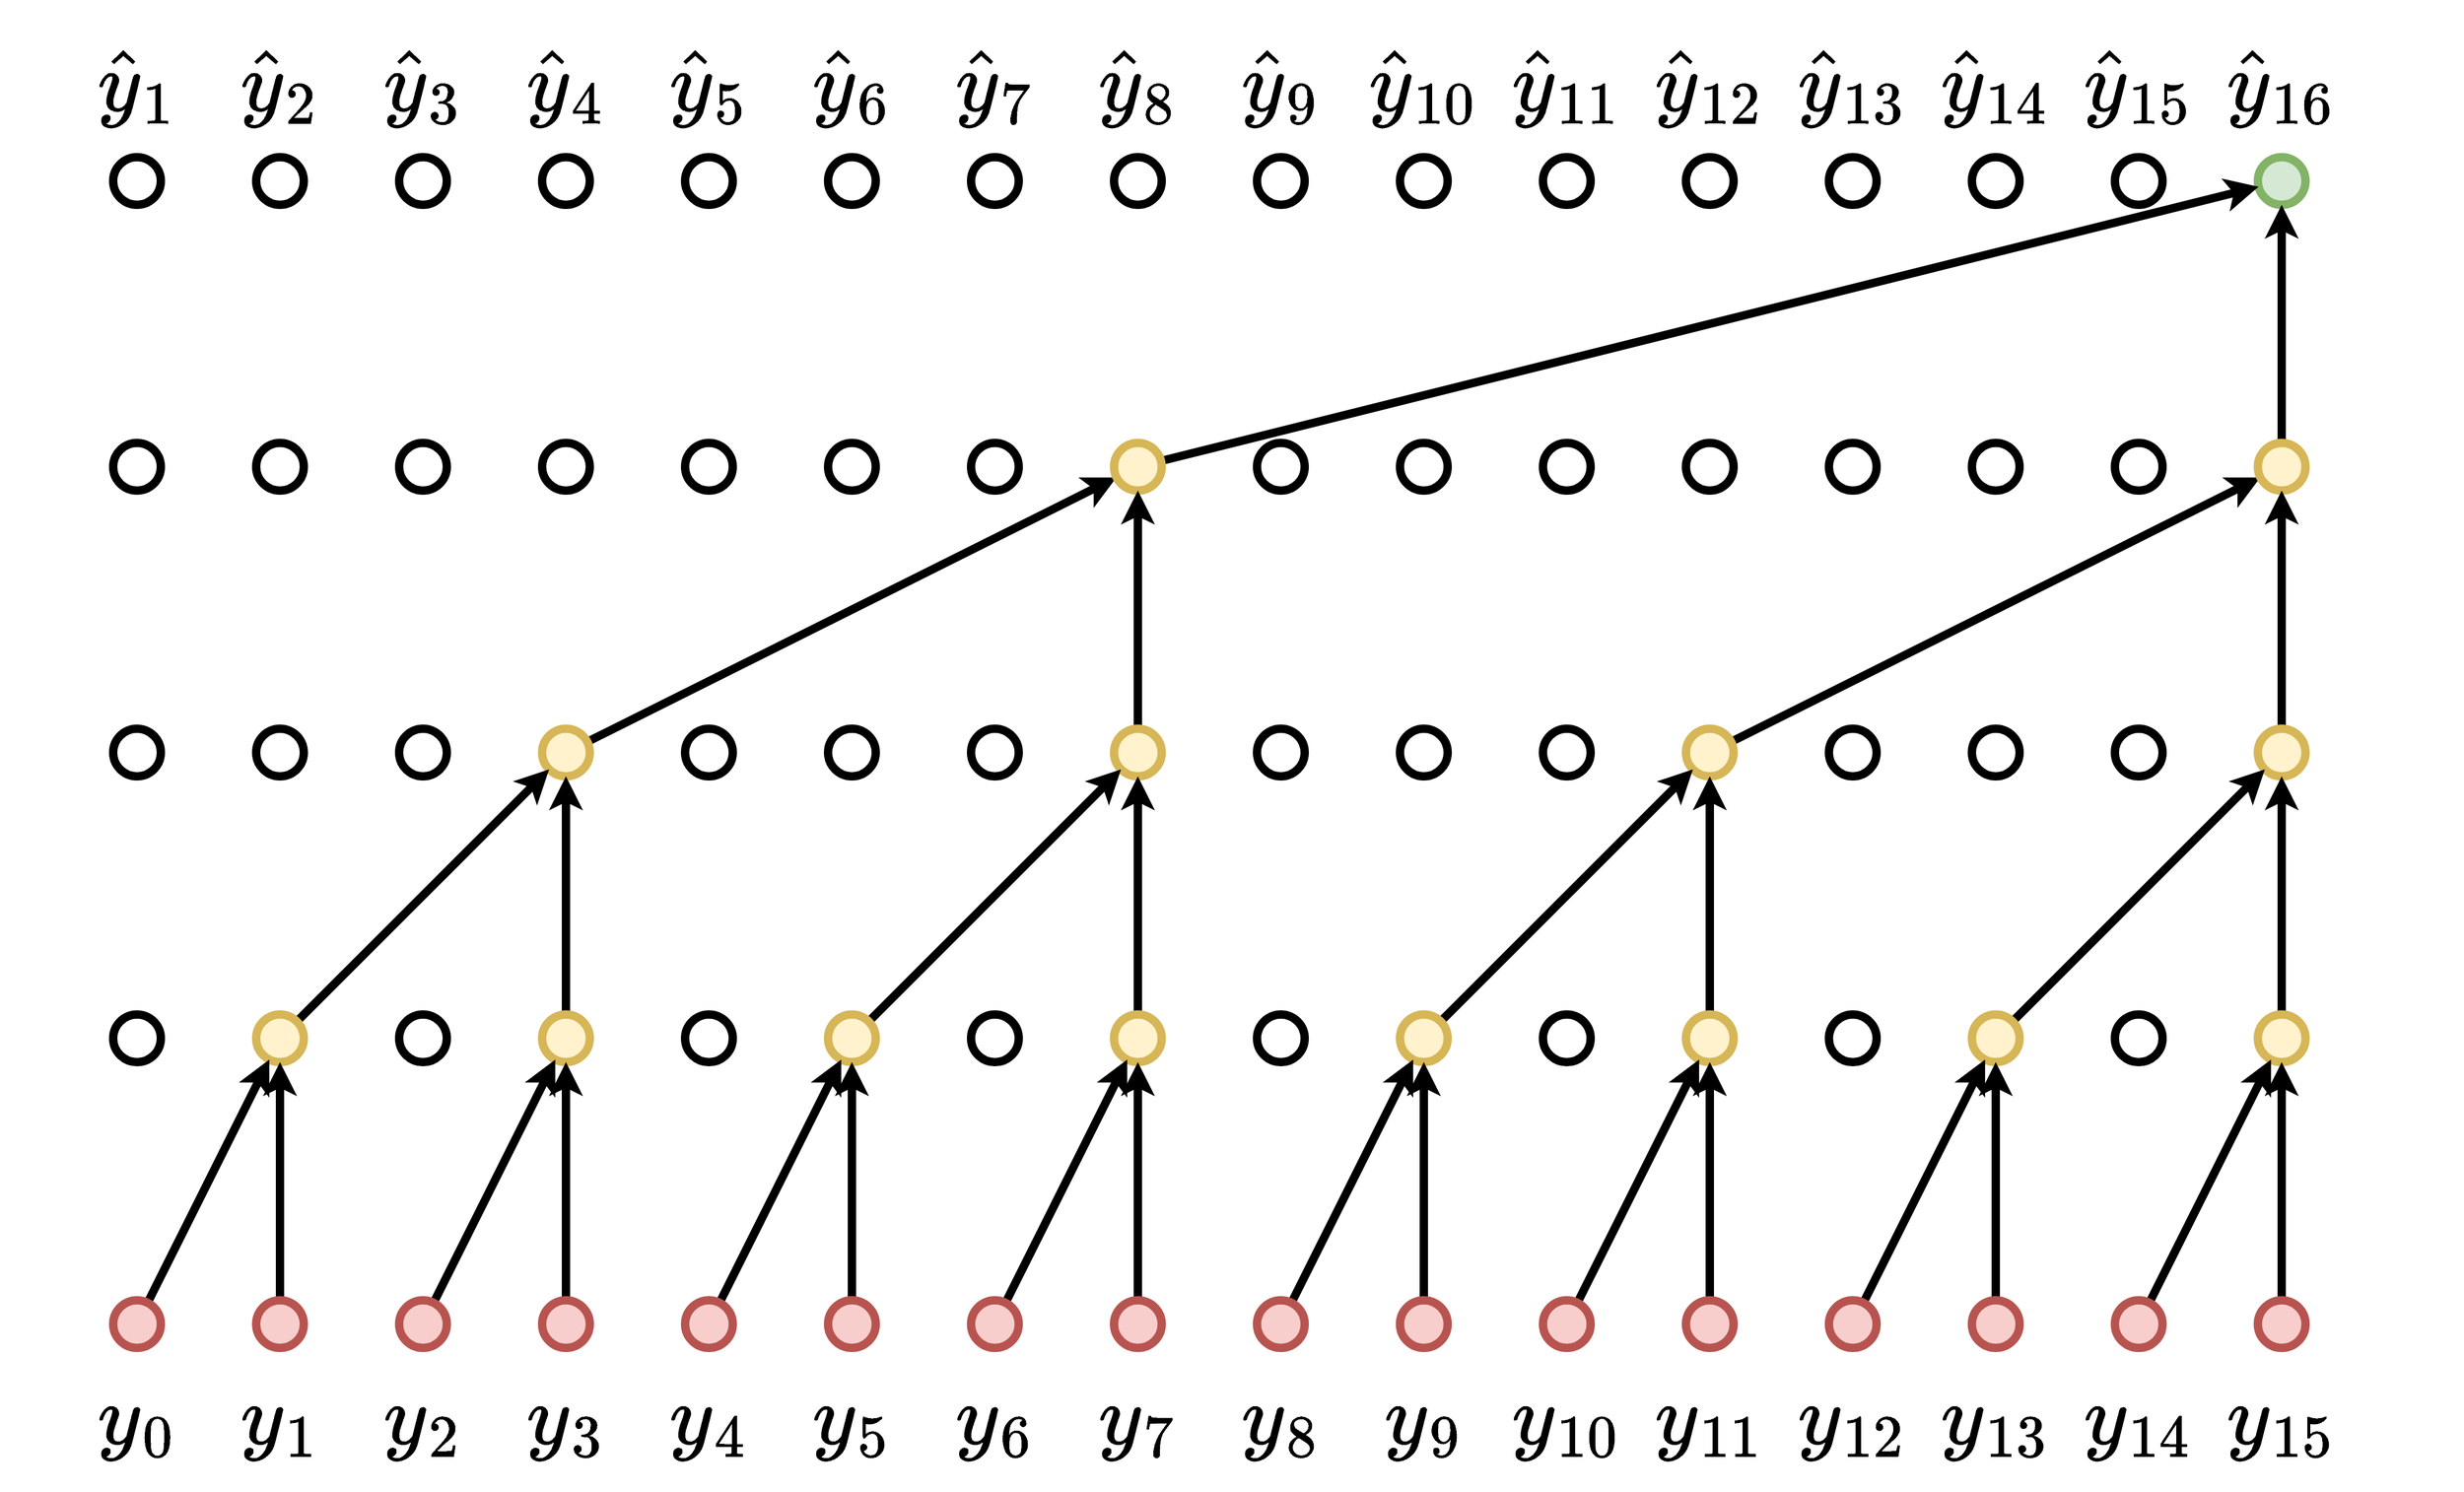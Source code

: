 <mxfile version="14.6.13" type="device"><diagram id="axbaiEURJqIMprZUAq6C" name="Page-1"><mxGraphModel dx="4320" dy="2920" grid="1" gridSize="10" guides="1" tooltips="1" connect="1" arrows="1" fold="1" page="1" pageScale="1" pageWidth="850" pageHeight="1100" math="1" shadow="0"><root><mxCell id="0"/><mxCell id="1" parent="0"/><mxCell id="NhH2FU9z3IUPht23byAM-1" value="" style="ellipse;whiteSpace=wrap;html=1;strokeWidth=7;fontSize=60;" vertex="1" parent="1"><mxGeometry x="-120" y="-280" width="40" height="40" as="geometry"/></mxCell><mxCell id="NhH2FU9z3IUPht23byAM-2" value="" style="ellipse;whiteSpace=wrap;html=1;strokeWidth=7;fontSize=60;" vertex="1" parent="1"><mxGeometry y="-280" width="40" height="40" as="geometry"/></mxCell><mxCell id="NhH2FU9z3IUPht23byAM-3" value="" style="ellipse;whiteSpace=wrap;html=1;strokeWidth=7;fontSize=60;" vertex="1" parent="1"><mxGeometry x="120" y="-280" width="40" height="40" as="geometry"/></mxCell><mxCell id="NhH2FU9z3IUPht23byAM-4" value="" style="ellipse;whiteSpace=wrap;html=1;strokeWidth=7;fontSize=60;" vertex="1" parent="1"><mxGeometry x="240" y="-280" width="40" height="40" as="geometry"/></mxCell><mxCell id="NhH2FU9z3IUPht23byAM-8" value="" style="ellipse;whiteSpace=wrap;html=1;strokeWidth=7;fontSize=60;" vertex="1" parent="1"><mxGeometry x="-120" y="-40" width="40" height="40" as="geometry"/></mxCell><mxCell id="NhH2FU9z3IUPht23byAM-9" value="" style="ellipse;whiteSpace=wrap;html=1;strokeWidth=7;fontSize=60;" vertex="1" parent="1"><mxGeometry y="-40" width="40" height="40" as="geometry"/></mxCell><mxCell id="NhH2FU9z3IUPht23byAM-10" value="" style="ellipse;whiteSpace=wrap;html=1;strokeWidth=7;fontSize=60;" vertex="1" parent="1"><mxGeometry x="120" y="-40" width="40" height="40" as="geometry"/></mxCell><mxCell id="NhH2FU9z3IUPht23byAM-11" value="" style="ellipse;whiteSpace=wrap;html=1;strokeWidth=7;fontSize=60;" vertex="1" parent="1"><mxGeometry x="240" y="-40" width="40" height="40" as="geometry"/></mxCell><mxCell id="NhH2FU9z3IUPht23byAM-15" value="" style="ellipse;whiteSpace=wrap;html=1;strokeWidth=7;fontSize=60;" vertex="1" parent="1"><mxGeometry x="-120" y="200" width="40" height="40" as="geometry"/></mxCell><mxCell id="NhH2FU9z3IUPht23byAM-16" value="" style="ellipse;whiteSpace=wrap;html=1;strokeWidth=7;fontSize=60;" vertex="1" parent="1"><mxGeometry y="200" width="40" height="40" as="geometry"/></mxCell><mxCell id="NhH2FU9z3IUPht23byAM-17" value="" style="ellipse;whiteSpace=wrap;html=1;strokeWidth=7;fontSize=60;" vertex="1" parent="1"><mxGeometry x="120" y="200" width="40" height="40" as="geometry"/></mxCell><mxCell id="NhH2FU9z3IUPht23byAM-161" style="edgeStyle=none;rounded=0;orthogonalLoop=1;jettySize=auto;html=1;strokeWidth=7;fontSize=60;" edge="1" parent="1" source="NhH2FU9z3IUPht23byAM-18" target="NhH2FU9z3IUPht23byAM-60"><mxGeometry relative="1" as="geometry"/></mxCell><mxCell id="NhH2FU9z3IUPht23byAM-18" value="" style="ellipse;whiteSpace=wrap;html=1;strokeWidth=7;fillColor=#fff2cc;strokeColor=#d6b656;fontSize=60;" vertex="1" parent="1"><mxGeometry x="240" y="200" width="40" height="40" as="geometry"/></mxCell><mxCell id="NhH2FU9z3IUPht23byAM-22" value="" style="ellipse;whiteSpace=wrap;html=1;strokeWidth=7;fontSize=60;" vertex="1" parent="1"><mxGeometry x="-120" y="440" width="40" height="40" as="geometry"/></mxCell><mxCell id="NhH2FU9z3IUPht23byAM-155" style="edgeStyle=none;rounded=0;orthogonalLoop=1;jettySize=auto;html=1;strokeWidth=7;fontSize=60;" edge="1" parent="1" source="NhH2FU9z3IUPht23byAM-23" target="NhH2FU9z3IUPht23byAM-18"><mxGeometry relative="1" as="geometry"/></mxCell><mxCell id="NhH2FU9z3IUPht23byAM-23" value="" style="ellipse;whiteSpace=wrap;html=1;strokeWidth=7;fillColor=#fff2cc;strokeColor=#d6b656;fontSize=60;" vertex="1" parent="1"><mxGeometry y="440" width="40" height="40" as="geometry"/></mxCell><mxCell id="NhH2FU9z3IUPht23byAM-24" value="" style="ellipse;whiteSpace=wrap;html=1;strokeWidth=7;fontSize=60;" vertex="1" parent="1"><mxGeometry x="120" y="440" width="40" height="40" as="geometry"/></mxCell><mxCell id="NhH2FU9z3IUPht23byAM-156" style="edgeStyle=none;rounded=0;orthogonalLoop=1;jettySize=auto;html=1;strokeWidth=7;fontSize=60;" edge="1" parent="1" source="NhH2FU9z3IUPht23byAM-25" target="NhH2FU9z3IUPht23byAM-18"><mxGeometry relative="1" as="geometry"/></mxCell><mxCell id="NhH2FU9z3IUPht23byAM-25" value="" style="ellipse;whiteSpace=wrap;html=1;strokeWidth=7;fillColor=#fff2cc;strokeColor=#d6b656;fontSize=60;" vertex="1" parent="1"><mxGeometry x="240" y="440" width="40" height="40" as="geometry"/></mxCell><mxCell id="NhH2FU9z3IUPht23byAM-53" value="" style="ellipse;whiteSpace=wrap;html=1;strokeWidth=7;fontSize=60;" vertex="1" parent="1"><mxGeometry x="360" y="-280" width="40" height="40" as="geometry"/></mxCell><mxCell id="NhH2FU9z3IUPht23byAM-54" value="" style="ellipse;whiteSpace=wrap;html=1;strokeWidth=7;fontSize=60;" vertex="1" parent="1"><mxGeometry x="480" y="-280" width="40" height="40" as="geometry"/></mxCell><mxCell id="NhH2FU9z3IUPht23byAM-55" value="" style="ellipse;whiteSpace=wrap;html=1;strokeWidth=7;fontSize=60;" vertex="1" parent="1"><mxGeometry x="600" y="-280" width="40" height="40" as="geometry"/></mxCell><mxCell id="NhH2FU9z3IUPht23byAM-56" value="" style="ellipse;whiteSpace=wrap;html=1;strokeWidth=7;fillColor=#d5e8d4;strokeColor=#82b366;fontSize=60;" vertex="1" parent="1"><mxGeometry x="720" y="-280" width="40" height="40" as="geometry"/></mxCell><mxCell id="NhH2FU9z3IUPht23byAM-57" value="" style="ellipse;whiteSpace=wrap;html=1;strokeWidth=7;fontSize=60;" vertex="1" parent="1"><mxGeometry x="360" y="-40" width="40" height="40" as="geometry"/></mxCell><mxCell id="NhH2FU9z3IUPht23byAM-58" value="" style="ellipse;whiteSpace=wrap;html=1;strokeWidth=7;fontSize=60;" vertex="1" parent="1"><mxGeometry x="480" y="-40" width="40" height="40" as="geometry"/></mxCell><mxCell id="NhH2FU9z3IUPht23byAM-59" value="" style="ellipse;whiteSpace=wrap;html=1;strokeWidth=7;fontSize=60;" vertex="1" parent="1"><mxGeometry x="600" y="-40" width="40" height="40" as="geometry"/></mxCell><mxCell id="NhH2FU9z3IUPht23byAM-160" style="edgeStyle=none;rounded=0;orthogonalLoop=1;jettySize=auto;html=1;strokeWidth=7;fontSize=60;" edge="1" parent="1" source="NhH2FU9z3IUPht23byAM-60" target="NhH2FU9z3IUPht23byAM-56"><mxGeometry relative="1" as="geometry"/></mxCell><mxCell id="NhH2FU9z3IUPht23byAM-60" value="" style="ellipse;whiteSpace=wrap;html=1;strokeWidth=7;fillColor=#fff2cc;strokeColor=#d6b656;fontSize=60;" vertex="1" parent="1"><mxGeometry x="720" y="-40" width="40" height="40" as="geometry"/></mxCell><mxCell id="NhH2FU9z3IUPht23byAM-61" value="" style="ellipse;whiteSpace=wrap;html=1;strokeWidth=7;fontSize=60;" vertex="1" parent="1"><mxGeometry x="360" y="200" width="40" height="40" as="geometry"/></mxCell><mxCell id="NhH2FU9z3IUPht23byAM-62" value="" style="ellipse;whiteSpace=wrap;html=1;strokeWidth=7;fontSize=60;" vertex="1" parent="1"><mxGeometry x="480" y="200" width="40" height="40" as="geometry"/></mxCell><mxCell id="NhH2FU9z3IUPht23byAM-63" value="" style="ellipse;whiteSpace=wrap;html=1;strokeWidth=7;fontSize=60;" vertex="1" parent="1"><mxGeometry x="600" y="200" width="40" height="40" as="geometry"/></mxCell><mxCell id="NhH2FU9z3IUPht23byAM-159" style="edgeStyle=none;rounded=0;orthogonalLoop=1;jettySize=auto;html=1;strokeWidth=7;fontSize=60;" edge="1" parent="1" source="NhH2FU9z3IUPht23byAM-64" target="NhH2FU9z3IUPht23byAM-60"><mxGeometry relative="1" as="geometry"/></mxCell><mxCell id="NhH2FU9z3IUPht23byAM-64" value="" style="ellipse;whiteSpace=wrap;html=1;strokeWidth=7;fillColor=#fff2cc;strokeColor=#d6b656;fontSize=60;" vertex="1" parent="1"><mxGeometry x="720" y="200" width="40" height="40" as="geometry"/></mxCell><mxCell id="NhH2FU9z3IUPht23byAM-65" value="" style="ellipse;whiteSpace=wrap;html=1;strokeWidth=7;fontSize=60;" vertex="1" parent="1"><mxGeometry x="360" y="440" width="40" height="40" as="geometry"/></mxCell><mxCell id="NhH2FU9z3IUPht23byAM-157" style="edgeStyle=none;rounded=0;orthogonalLoop=1;jettySize=auto;html=1;strokeWidth=7;fontSize=60;" edge="1" parent="1" source="NhH2FU9z3IUPht23byAM-66" target="NhH2FU9z3IUPht23byAM-64"><mxGeometry relative="1" as="geometry"/></mxCell><mxCell id="NhH2FU9z3IUPht23byAM-66" value="" style="ellipse;whiteSpace=wrap;html=1;strokeWidth=7;fillColor=#fff2cc;strokeColor=#d6b656;fontSize=60;" vertex="1" parent="1"><mxGeometry x="480" y="440" width="40" height="40" as="geometry"/></mxCell><mxCell id="NhH2FU9z3IUPht23byAM-67" value="" style="ellipse;whiteSpace=wrap;html=1;strokeWidth=7;fontSize=60;" vertex="1" parent="1"><mxGeometry x="600" y="440" width="40" height="40" as="geometry"/></mxCell><mxCell id="NhH2FU9z3IUPht23byAM-158" style="edgeStyle=none;rounded=0;orthogonalLoop=1;jettySize=auto;html=1;strokeWidth=7;fontSize=60;" edge="1" parent="1" source="NhH2FU9z3IUPht23byAM-68" target="NhH2FU9z3IUPht23byAM-64"><mxGeometry relative="1" as="geometry"/></mxCell><mxCell id="NhH2FU9z3IUPht23byAM-68" value="" style="ellipse;whiteSpace=wrap;html=1;strokeWidth=7;fillColor=#fff2cc;strokeColor=#d6b656;fontSize=60;" vertex="1" parent="1"><mxGeometry x="720" y="440" width="40" height="40" as="geometry"/></mxCell><mxCell id="NhH2FU9z3IUPht23byAM-69" value="" style="ellipse;whiteSpace=wrap;html=1;strokeWidth=7;fontSize=60;" vertex="1" parent="1"><mxGeometry x="-1080" y="-280" width="40" height="40" as="geometry"/></mxCell><mxCell id="NhH2FU9z3IUPht23byAM-70" value="" style="ellipse;whiteSpace=wrap;html=1;strokeWidth=7;fontSize=60;" vertex="1" parent="1"><mxGeometry x="-960" y="-280" width="40" height="40" as="geometry"/></mxCell><mxCell id="NhH2FU9z3IUPht23byAM-71" value="" style="ellipse;whiteSpace=wrap;html=1;strokeWidth=7;fontSize=60;" vertex="1" parent="1"><mxGeometry x="-840" y="-280" width="40" height="40" as="geometry"/></mxCell><mxCell id="NhH2FU9z3IUPht23byAM-72" value="" style="ellipse;whiteSpace=wrap;html=1;strokeWidth=7;fontSize=60;" vertex="1" parent="1"><mxGeometry x="-720" y="-280" width="40" height="40" as="geometry"/></mxCell><mxCell id="NhH2FU9z3IUPht23byAM-73" value="" style="ellipse;whiteSpace=wrap;html=1;strokeWidth=7;fontSize=60;" vertex="1" parent="1"><mxGeometry x="-1080" y="-40" width="40" height="40" as="geometry"/></mxCell><mxCell id="NhH2FU9z3IUPht23byAM-74" value="" style="ellipse;whiteSpace=wrap;html=1;strokeWidth=7;fontSize=60;" vertex="1" parent="1"><mxGeometry x="-960" y="-40" width="40" height="40" as="geometry"/></mxCell><mxCell id="NhH2FU9z3IUPht23byAM-75" value="" style="ellipse;whiteSpace=wrap;html=1;strokeWidth=7;fontSize=60;" vertex="1" parent="1"><mxGeometry x="-840" y="-40" width="40" height="40" as="geometry"/></mxCell><mxCell id="NhH2FU9z3IUPht23byAM-76" value="" style="ellipse;whiteSpace=wrap;html=1;strokeWidth=7;fontSize=60;" vertex="1" parent="1"><mxGeometry x="-720" y="-40" width="40" height="40" as="geometry"/></mxCell><mxCell id="NhH2FU9z3IUPht23byAM-77" value="" style="ellipse;whiteSpace=wrap;html=1;strokeWidth=7;fontSize=60;" vertex="1" parent="1"><mxGeometry x="-1080" y="200" width="40" height="40" as="geometry"/></mxCell><mxCell id="NhH2FU9z3IUPht23byAM-78" value="" style="ellipse;whiteSpace=wrap;html=1;strokeWidth=7;fontSize=60;" vertex="1" parent="1"><mxGeometry x="-960" y="200" width="40" height="40" as="geometry"/></mxCell><mxCell id="NhH2FU9z3IUPht23byAM-79" value="" style="ellipse;whiteSpace=wrap;html=1;strokeWidth=7;fontSize=60;" vertex="1" parent="1"><mxGeometry x="-840" y="200" width="40" height="40" as="geometry"/></mxCell><mxCell id="NhH2FU9z3IUPht23byAM-163" style="edgeStyle=none;rounded=0;orthogonalLoop=1;jettySize=auto;html=1;strokeWidth=7;fontSize=60;" edge="1" parent="1" source="NhH2FU9z3IUPht23byAM-80" target="NhH2FU9z3IUPht23byAM-92"><mxGeometry relative="1" as="geometry"/></mxCell><mxCell id="NhH2FU9z3IUPht23byAM-80" value="" style="ellipse;whiteSpace=wrap;html=1;strokeWidth=7;fillColor=#fff2cc;strokeColor=#d6b656;fontSize=60;" vertex="1" parent="1"><mxGeometry x="-720" y="200" width="40" height="40" as="geometry"/></mxCell><mxCell id="NhH2FU9z3IUPht23byAM-81" value="" style="ellipse;whiteSpace=wrap;html=1;strokeWidth=7;fontSize=60;" vertex="1" parent="1"><mxGeometry x="-1080" y="440" width="40" height="40" as="geometry"/></mxCell><mxCell id="NhH2FU9z3IUPht23byAM-150" style="edgeStyle=none;rounded=0;orthogonalLoop=1;jettySize=auto;html=1;strokeWidth=7;fontSize=60;" edge="1" parent="1" source="NhH2FU9z3IUPht23byAM-82" target="NhH2FU9z3IUPht23byAM-80"><mxGeometry relative="1" as="geometry"/></mxCell><mxCell id="NhH2FU9z3IUPht23byAM-82" value="" style="ellipse;whiteSpace=wrap;html=1;strokeWidth=7;fillColor=#fff2cc;strokeColor=#d6b656;fontSize=60;" vertex="1" parent="1"><mxGeometry x="-960" y="440" width="40" height="40" as="geometry"/></mxCell><mxCell id="NhH2FU9z3IUPht23byAM-83" value="" style="ellipse;whiteSpace=wrap;html=1;strokeWidth=7;fontSize=60;" vertex="1" parent="1"><mxGeometry x="-840" y="440" width="40" height="40" as="geometry"/></mxCell><mxCell id="NhH2FU9z3IUPht23byAM-151" style="edgeStyle=none;rounded=0;orthogonalLoop=1;jettySize=auto;html=1;strokeWidth=7;fontSize=60;" edge="1" parent="1" source="NhH2FU9z3IUPht23byAM-84" target="NhH2FU9z3IUPht23byAM-80"><mxGeometry relative="1" as="geometry"/></mxCell><mxCell id="NhH2FU9z3IUPht23byAM-84" value="" style="ellipse;whiteSpace=wrap;html=1;strokeWidth=7;fillColor=#fff2cc;strokeColor=#d6b656;fontSize=60;" vertex="1" parent="1"><mxGeometry x="-720" y="440" width="40" height="40" as="geometry"/></mxCell><mxCell id="NhH2FU9z3IUPht23byAM-85" value="" style="ellipse;whiteSpace=wrap;html=1;strokeWidth=7;fontSize=60;" vertex="1" parent="1"><mxGeometry x="-600" y="-280" width="40" height="40" as="geometry"/></mxCell><mxCell id="NhH2FU9z3IUPht23byAM-86" value="" style="ellipse;whiteSpace=wrap;html=1;strokeWidth=7;fontSize=60;" vertex="1" parent="1"><mxGeometry x="-480" y="-280" width="40" height="40" as="geometry"/></mxCell><mxCell id="NhH2FU9z3IUPht23byAM-87" value="" style="ellipse;whiteSpace=wrap;html=1;strokeWidth=7;fontSize=60;" vertex="1" parent="1"><mxGeometry x="-360" y="-280" width="40" height="40" as="geometry"/></mxCell><mxCell id="NhH2FU9z3IUPht23byAM-88" value="" style="ellipse;whiteSpace=wrap;html=1;strokeWidth=7;fontSize=60;" vertex="1" parent="1"><mxGeometry x="-240" y="-280" width="40" height="40" as="geometry"/></mxCell><mxCell id="NhH2FU9z3IUPht23byAM-89" value="" style="ellipse;whiteSpace=wrap;html=1;strokeWidth=7;fontSize=60;" vertex="1" parent="1"><mxGeometry x="-600" y="-40" width="40" height="40" as="geometry"/></mxCell><mxCell id="NhH2FU9z3IUPht23byAM-90" value="" style="ellipse;whiteSpace=wrap;html=1;strokeWidth=7;fontSize=60;" vertex="1" parent="1"><mxGeometry x="-480" y="-40" width="40" height="40" as="geometry"/></mxCell><mxCell id="NhH2FU9z3IUPht23byAM-91" value="" style="ellipse;whiteSpace=wrap;html=1;strokeWidth=7;fontSize=60;" vertex="1" parent="1"><mxGeometry x="-360" y="-40" width="40" height="40" as="geometry"/></mxCell><mxCell id="NhH2FU9z3IUPht23byAM-164" style="edgeStyle=none;rounded=0;orthogonalLoop=1;jettySize=auto;html=1;strokeWidth=7;fontSize=60;" edge="1" parent="1" source="NhH2FU9z3IUPht23byAM-92" target="NhH2FU9z3IUPht23byAM-56"><mxGeometry relative="1" as="geometry"/></mxCell><mxCell id="NhH2FU9z3IUPht23byAM-92" value="" style="ellipse;whiteSpace=wrap;html=1;strokeWidth=7;fillColor=#fff2cc;strokeColor=#d6b656;fontSize=60;" vertex="1" parent="1"><mxGeometry x="-240" y="-40" width="40" height="40" as="geometry"/></mxCell><mxCell id="NhH2FU9z3IUPht23byAM-93" value="" style="ellipse;whiteSpace=wrap;html=1;strokeWidth=7;fontSize=60;" vertex="1" parent="1"><mxGeometry x="-600" y="200" width="40" height="40" as="geometry"/></mxCell><mxCell id="NhH2FU9z3IUPht23byAM-94" value="" style="ellipse;whiteSpace=wrap;html=1;strokeWidth=7;fontSize=60;" vertex="1" parent="1"><mxGeometry x="-480" y="200" width="40" height="40" as="geometry"/></mxCell><mxCell id="NhH2FU9z3IUPht23byAM-95" value="" style="ellipse;whiteSpace=wrap;html=1;strokeWidth=7;fontSize=60;" vertex="1" parent="1"><mxGeometry x="-360" y="200" width="40" height="40" as="geometry"/></mxCell><mxCell id="NhH2FU9z3IUPht23byAM-162" style="edgeStyle=none;rounded=0;orthogonalLoop=1;jettySize=auto;html=1;strokeWidth=7;fontSize=60;" edge="1" parent="1" source="NhH2FU9z3IUPht23byAM-96" target="NhH2FU9z3IUPht23byAM-92"><mxGeometry relative="1" as="geometry"/></mxCell><mxCell id="NhH2FU9z3IUPht23byAM-96" value="" style="ellipse;whiteSpace=wrap;html=1;strokeWidth=7;fillColor=#fff2cc;strokeColor=#d6b656;fontSize=60;" vertex="1" parent="1"><mxGeometry x="-240" y="200" width="40" height="40" as="geometry"/></mxCell><mxCell id="NhH2FU9z3IUPht23byAM-97" value="" style="ellipse;whiteSpace=wrap;html=1;strokeWidth=7;fontSize=60;" vertex="1" parent="1"><mxGeometry x="-600" y="440" width="40" height="40" as="geometry"/></mxCell><mxCell id="NhH2FU9z3IUPht23byAM-153" style="edgeStyle=none;rounded=0;orthogonalLoop=1;jettySize=auto;html=1;strokeWidth=7;fontSize=60;" edge="1" parent="1" source="NhH2FU9z3IUPht23byAM-98" target="NhH2FU9z3IUPht23byAM-96"><mxGeometry relative="1" as="geometry"/></mxCell><mxCell id="NhH2FU9z3IUPht23byAM-98" value="" style="ellipse;whiteSpace=wrap;html=1;strokeWidth=7;fillColor=#fff2cc;strokeColor=#d6b656;fontSize=60;" vertex="1" parent="1"><mxGeometry x="-480" y="440" width="40" height="40" as="geometry"/></mxCell><mxCell id="NhH2FU9z3IUPht23byAM-99" value="" style="ellipse;whiteSpace=wrap;html=1;strokeWidth=7;fontSize=60;" vertex="1" parent="1"><mxGeometry x="-360" y="440" width="40" height="40" as="geometry"/></mxCell><mxCell id="NhH2FU9z3IUPht23byAM-154" style="edgeStyle=none;rounded=0;orthogonalLoop=1;jettySize=auto;html=1;strokeWidth=7;fontSize=60;" edge="1" parent="1" source="NhH2FU9z3IUPht23byAM-100" target="NhH2FU9z3IUPht23byAM-96"><mxGeometry relative="1" as="geometry"/></mxCell><mxCell id="NhH2FU9z3IUPht23byAM-100" value="" style="ellipse;whiteSpace=wrap;html=1;strokeWidth=7;fillColor=#fff2cc;strokeColor=#d6b656;fontSize=60;" vertex="1" parent="1"><mxGeometry x="-240" y="440" width="40" height="40" as="geometry"/></mxCell><mxCell id="NhH2FU9z3IUPht23byAM-140" style="edgeStyle=none;rounded=0;orthogonalLoop=1;jettySize=auto;html=1;strokeWidth=7;fontSize=60;" edge="1" parent="1" source="NhH2FU9z3IUPht23byAM-117" target="NhH2FU9z3IUPht23byAM-23"><mxGeometry relative="1" as="geometry"/></mxCell><mxCell id="NhH2FU9z3IUPht23byAM-117" value="" style="ellipse;whiteSpace=wrap;html=1;strokeWidth=7;fillColor=#f8cecc;strokeColor=#b85450;fontSize=60;" vertex="1" parent="1"><mxGeometry x="-120" y="680" width="40" height="40" as="geometry"/></mxCell><mxCell id="NhH2FU9z3IUPht23byAM-139" style="edgeStyle=none;rounded=0;orthogonalLoop=1;jettySize=auto;html=1;strokeWidth=7;fontSize=60;" edge="1" parent="1" source="NhH2FU9z3IUPht23byAM-118" target="NhH2FU9z3IUPht23byAM-23"><mxGeometry relative="1" as="geometry"/></mxCell><mxCell id="NhH2FU9z3IUPht23byAM-118" value="" style="ellipse;whiteSpace=wrap;html=1;strokeWidth=7;fillColor=#f8cecc;strokeColor=#b85450;fontSize=60;" vertex="1" parent="1"><mxGeometry y="680" width="40" height="40" as="geometry"/></mxCell><mxCell id="NhH2FU9z3IUPht23byAM-138" style="edgeStyle=none;rounded=0;orthogonalLoop=1;jettySize=auto;html=1;strokeWidth=7;fontSize=60;" edge="1" parent="1" source="NhH2FU9z3IUPht23byAM-119" target="NhH2FU9z3IUPht23byAM-25"><mxGeometry relative="1" as="geometry"/></mxCell><mxCell id="NhH2FU9z3IUPht23byAM-119" value="" style="ellipse;whiteSpace=wrap;html=1;strokeWidth=7;fillColor=#f8cecc;strokeColor=#b85450;fontSize=60;" vertex="1" parent="1"><mxGeometry x="120" y="680" width="40" height="40" as="geometry"/></mxCell><mxCell id="NhH2FU9z3IUPht23byAM-137" style="edgeStyle=none;rounded=0;orthogonalLoop=1;jettySize=auto;html=1;strokeWidth=7;fontSize=60;" edge="1" parent="1" source="NhH2FU9z3IUPht23byAM-120" target="NhH2FU9z3IUPht23byAM-25"><mxGeometry relative="1" as="geometry"/></mxCell><mxCell id="NhH2FU9z3IUPht23byAM-120" value="" style="ellipse;whiteSpace=wrap;html=1;strokeWidth=7;fillColor=#f8cecc;strokeColor=#b85450;fontSize=60;" vertex="1" parent="1"><mxGeometry x="240" y="680" width="40" height="40" as="geometry"/></mxCell><mxCell id="NhH2FU9z3IUPht23byAM-136" style="edgeStyle=none;rounded=0;orthogonalLoop=1;jettySize=auto;html=1;strokeWidth=7;fontSize=60;" edge="1" parent="1" source="NhH2FU9z3IUPht23byAM-121" target="NhH2FU9z3IUPht23byAM-66"><mxGeometry relative="1" as="geometry"/></mxCell><mxCell id="NhH2FU9z3IUPht23byAM-121" value="" style="ellipse;whiteSpace=wrap;html=1;strokeWidth=7;fillColor=#f8cecc;strokeColor=#b85450;fontSize=60;" vertex="1" parent="1"><mxGeometry x="360" y="680" width="40" height="40" as="geometry"/></mxCell><mxCell id="NhH2FU9z3IUPht23byAM-135" style="edgeStyle=none;rounded=0;orthogonalLoop=1;jettySize=auto;html=1;strokeWidth=7;fontSize=60;" edge="1" parent="1" source="NhH2FU9z3IUPht23byAM-122" target="NhH2FU9z3IUPht23byAM-66"><mxGeometry relative="1" as="geometry"/></mxCell><mxCell id="NhH2FU9z3IUPht23byAM-122" value="" style="ellipse;whiteSpace=wrap;html=1;strokeWidth=7;fillColor=#f8cecc;strokeColor=#b85450;fontSize=60;" vertex="1" parent="1"><mxGeometry x="480" y="680" width="40" height="40" as="geometry"/></mxCell><mxCell id="NhH2FU9z3IUPht23byAM-134" style="edgeStyle=none;rounded=0;orthogonalLoop=1;jettySize=auto;html=1;strokeWidth=7;fontSize=60;" edge="1" parent="1" source="NhH2FU9z3IUPht23byAM-123" target="NhH2FU9z3IUPht23byAM-68"><mxGeometry relative="1" as="geometry"/></mxCell><mxCell id="NhH2FU9z3IUPht23byAM-123" value="" style="ellipse;whiteSpace=wrap;html=1;strokeWidth=7;fillColor=#f8cecc;strokeColor=#b85450;fontSize=60;" vertex="1" parent="1"><mxGeometry x="600" y="680" width="40" height="40" as="geometry"/></mxCell><mxCell id="NhH2FU9z3IUPht23byAM-133" style="edgeStyle=none;rounded=0;orthogonalLoop=1;jettySize=auto;html=1;strokeWidth=7;fontSize=60;" edge="1" parent="1" source="NhH2FU9z3IUPht23byAM-124" target="NhH2FU9z3IUPht23byAM-68"><mxGeometry relative="1" as="geometry"/></mxCell><mxCell id="NhH2FU9z3IUPht23byAM-124" value="" style="ellipse;whiteSpace=wrap;html=1;strokeWidth=7;fillColor=#f8cecc;strokeColor=#b85450;fontSize=60;" vertex="1" parent="1"><mxGeometry x="720" y="680" width="40" height="40" as="geometry"/></mxCell><mxCell id="NhH2FU9z3IUPht23byAM-149" style="edgeStyle=none;rounded=0;orthogonalLoop=1;jettySize=auto;html=1;strokeWidth=7;fontSize=60;" edge="1" parent="1" source="NhH2FU9z3IUPht23byAM-125" target="NhH2FU9z3IUPht23byAM-82"><mxGeometry relative="1" as="geometry"/></mxCell><mxCell id="NhH2FU9z3IUPht23byAM-125" value="" style="ellipse;whiteSpace=wrap;html=1;strokeWidth=7;fillColor=#f8cecc;strokeColor=#b85450;fontSize=60;" vertex="1" parent="1"><mxGeometry x="-1080" y="680" width="40" height="40" as="geometry"/></mxCell><mxCell id="NhH2FU9z3IUPht23byAM-147" style="edgeStyle=none;rounded=0;orthogonalLoop=1;jettySize=auto;html=1;strokeWidth=7;fontSize=60;" edge="1" parent="1" source="NhH2FU9z3IUPht23byAM-126" target="NhH2FU9z3IUPht23byAM-82"><mxGeometry relative="1" as="geometry"/></mxCell><mxCell id="NhH2FU9z3IUPht23byAM-126" value="" style="ellipse;whiteSpace=wrap;html=1;strokeWidth=7;fillColor=#f8cecc;strokeColor=#b85450;fontSize=60;" vertex="1" parent="1"><mxGeometry x="-960" y="680" width="40" height="40" as="geometry"/></mxCell><mxCell id="NhH2FU9z3IUPht23byAM-146" style="edgeStyle=none;rounded=0;orthogonalLoop=1;jettySize=auto;html=1;strokeWidth=7;fontSize=60;" edge="1" parent="1" source="NhH2FU9z3IUPht23byAM-127" target="NhH2FU9z3IUPht23byAM-84"><mxGeometry relative="1" as="geometry"/></mxCell><mxCell id="NhH2FU9z3IUPht23byAM-127" value="" style="ellipse;whiteSpace=wrap;html=1;strokeWidth=7;fillColor=#f8cecc;strokeColor=#b85450;fontSize=60;" vertex="1" parent="1"><mxGeometry x="-840" y="680" width="40" height="40" as="geometry"/></mxCell><mxCell id="NhH2FU9z3IUPht23byAM-145" style="edgeStyle=none;rounded=0;orthogonalLoop=1;jettySize=auto;html=1;strokeWidth=7;fontSize=60;" edge="1" parent="1" source="NhH2FU9z3IUPht23byAM-128" target="NhH2FU9z3IUPht23byAM-84"><mxGeometry relative="1" as="geometry"/></mxCell><mxCell id="NhH2FU9z3IUPht23byAM-128" value="" style="ellipse;whiteSpace=wrap;html=1;strokeWidth=7;fillColor=#f8cecc;strokeColor=#b85450;fontSize=60;" vertex="1" parent="1"><mxGeometry x="-720" y="680" width="40" height="40" as="geometry"/></mxCell><mxCell id="NhH2FU9z3IUPht23byAM-144" style="edgeStyle=none;rounded=0;orthogonalLoop=1;jettySize=auto;html=1;strokeWidth=7;fontSize=60;" edge="1" parent="1" source="NhH2FU9z3IUPht23byAM-129" target="NhH2FU9z3IUPht23byAM-98"><mxGeometry relative="1" as="geometry"/></mxCell><mxCell id="NhH2FU9z3IUPht23byAM-129" value="" style="ellipse;whiteSpace=wrap;html=1;strokeWidth=7;fillColor=#f8cecc;strokeColor=#b85450;fontSize=60;" vertex="1" parent="1"><mxGeometry x="-600" y="680" width="40" height="40" as="geometry"/></mxCell><mxCell id="NhH2FU9z3IUPht23byAM-143" style="edgeStyle=none;rounded=0;orthogonalLoop=1;jettySize=auto;html=1;strokeWidth=7;fontSize=60;" edge="1" parent="1" source="NhH2FU9z3IUPht23byAM-130" target="NhH2FU9z3IUPht23byAM-98"><mxGeometry relative="1" as="geometry"/></mxCell><mxCell id="NhH2FU9z3IUPht23byAM-130" value="" style="ellipse;whiteSpace=wrap;html=1;strokeWidth=7;fillColor=#f8cecc;strokeColor=#b85450;fontSize=60;" vertex="1" parent="1"><mxGeometry x="-480" y="680" width="40" height="40" as="geometry"/></mxCell><mxCell id="NhH2FU9z3IUPht23byAM-142" style="edgeStyle=none;rounded=0;orthogonalLoop=1;jettySize=auto;html=1;strokeWidth=7;fontSize=60;" edge="1" parent="1" source="NhH2FU9z3IUPht23byAM-131" target="NhH2FU9z3IUPht23byAM-100"><mxGeometry relative="1" as="geometry"/></mxCell><mxCell id="NhH2FU9z3IUPht23byAM-131" value="" style="ellipse;whiteSpace=wrap;html=1;strokeWidth=7;fillColor=#f8cecc;strokeColor=#b85450;fontSize=60;" vertex="1" parent="1"><mxGeometry x="-360" y="680" width="40" height="40" as="geometry"/></mxCell><mxCell id="NhH2FU9z3IUPht23byAM-141" style="edgeStyle=none;rounded=0;orthogonalLoop=1;jettySize=auto;html=1;strokeWidth=7;fontSize=60;" edge="1" parent="1" source="NhH2FU9z3IUPht23byAM-132" target="NhH2FU9z3IUPht23byAM-100"><mxGeometry relative="1" as="geometry"/></mxCell><mxCell id="NhH2FU9z3IUPht23byAM-132" value="" style="ellipse;whiteSpace=wrap;html=1;strokeWidth=7;fillColor=#f8cecc;strokeColor=#b85450;fontSize=60;" vertex="1" parent="1"><mxGeometry x="-240" y="680" width="40" height="40" as="geometry"/></mxCell><mxCell id="NhH2FU9z3IUPht23byAM-166" value="$$y_0$$" style="text;html=1;strokeColor=none;fillColor=none;align=center;verticalAlign=middle;whiteSpace=wrap;rounded=0;fontSize=60;" vertex="1" parent="1"><mxGeometry x="-1120" y="720" width="120" height="120" as="geometry"/></mxCell><mxCell id="NhH2FU9z3IUPht23byAM-168" value="$$y_1$$" style="text;html=1;strokeColor=none;fillColor=none;align=center;verticalAlign=middle;whiteSpace=wrap;rounded=0;fontSize=60;" vertex="1" parent="1"><mxGeometry x="-1000" y="720" width="120" height="120" as="geometry"/></mxCell><mxCell id="NhH2FU9z3IUPht23byAM-169" value="$$y_2$$" style="text;html=1;strokeColor=none;fillColor=none;align=center;verticalAlign=middle;whiteSpace=wrap;rounded=0;fontSize=60;" vertex="1" parent="1"><mxGeometry x="-880" y="720" width="120" height="120" as="geometry"/></mxCell><mxCell id="NhH2FU9z3IUPht23byAM-170" value="$$y_3$$" style="text;html=1;strokeColor=none;fillColor=none;align=center;verticalAlign=middle;whiteSpace=wrap;rounded=0;fontSize=60;" vertex="1" parent="1"><mxGeometry x="-760" y="720" width="120" height="120" as="geometry"/></mxCell><mxCell id="NhH2FU9z3IUPht23byAM-171" value="$$y_4$$" style="text;html=1;strokeColor=none;fillColor=none;align=center;verticalAlign=middle;whiteSpace=wrap;rounded=0;fontSize=60;" vertex="1" parent="1"><mxGeometry x="-640" y="720" width="120" height="120" as="geometry"/></mxCell><mxCell id="NhH2FU9z3IUPht23byAM-172" value="$$y_5$$" style="text;html=1;strokeColor=none;fillColor=none;align=center;verticalAlign=middle;whiteSpace=wrap;rounded=0;fontSize=60;" vertex="1" parent="1"><mxGeometry x="-520" y="720" width="120" height="120" as="geometry"/></mxCell><mxCell id="NhH2FU9z3IUPht23byAM-173" value="$$y_6$$" style="text;html=1;strokeColor=none;fillColor=none;align=center;verticalAlign=middle;whiteSpace=wrap;rounded=0;fontSize=60;" vertex="1" parent="1"><mxGeometry x="-400" y="720" width="120" height="120" as="geometry"/></mxCell><mxCell id="NhH2FU9z3IUPht23byAM-174" value="$$y_7$$" style="text;html=1;strokeColor=none;fillColor=none;align=center;verticalAlign=middle;whiteSpace=wrap;rounded=0;fontSize=60;" vertex="1" parent="1"><mxGeometry x="-280" y="720" width="120" height="120" as="geometry"/></mxCell><mxCell id="NhH2FU9z3IUPht23byAM-175" value="$$y_8$$" style="text;html=1;strokeColor=none;fillColor=none;align=center;verticalAlign=middle;whiteSpace=wrap;rounded=0;fontSize=60;" vertex="1" parent="1"><mxGeometry x="-160" y="720" width="120" height="120" as="geometry"/></mxCell><mxCell id="NhH2FU9z3IUPht23byAM-176" value="$$y_9$$" style="text;html=1;strokeColor=none;fillColor=none;align=center;verticalAlign=middle;whiteSpace=wrap;rounded=0;fontSize=60;" vertex="1" parent="1"><mxGeometry x="-40" y="720" width="120" height="120" as="geometry"/></mxCell><mxCell id="NhH2FU9z3IUPht23byAM-177" value="$$y_{10}$$" style="text;html=1;strokeColor=none;fillColor=none;align=center;verticalAlign=middle;whiteSpace=wrap;rounded=0;fontSize=60;" vertex="1" parent="1"><mxGeometry x="80" y="720" width="120" height="120" as="geometry"/></mxCell><mxCell id="NhH2FU9z3IUPht23byAM-178" value="$$y_{11}$$" style="text;html=1;strokeColor=none;fillColor=none;align=center;verticalAlign=middle;whiteSpace=wrap;rounded=0;fontSize=60;" vertex="1" parent="1"><mxGeometry x="200" y="720" width="120" height="120" as="geometry"/></mxCell><mxCell id="NhH2FU9z3IUPht23byAM-179" value="&lt;span style=&quot;font-size: 60px;&quot;&gt;$$y_{12}$$&lt;/span&gt;" style="text;html=1;strokeColor=none;fillColor=none;align=center;verticalAlign=middle;whiteSpace=wrap;rounded=0;fontSize=60;" vertex="1" parent="1"><mxGeometry x="320" y="720" width="120" height="120" as="geometry"/></mxCell><mxCell id="NhH2FU9z3IUPht23byAM-180" value="$$y_{13}$$" style="text;html=1;strokeColor=none;fillColor=none;align=center;verticalAlign=middle;whiteSpace=wrap;rounded=0;fontSize=60;" vertex="1" parent="1"><mxGeometry x="440" y="720" width="120" height="120" as="geometry"/></mxCell><mxCell id="NhH2FU9z3IUPht23byAM-181" value="$$y_{14}$$" style="text;html=1;strokeColor=none;fillColor=none;align=center;verticalAlign=middle;whiteSpace=wrap;rounded=0;fontSize=60;" vertex="1" parent="1"><mxGeometry x="560" y="720" width="120" height="120" as="geometry"/></mxCell><mxCell id="NhH2FU9z3IUPht23byAM-182" value="$$y_{15}$$" style="text;html=1;strokeColor=none;fillColor=none;align=center;verticalAlign=middle;whiteSpace=wrap;rounded=0;fontSize=60;" vertex="1" parent="1"><mxGeometry x="680" y="720" width="120" height="120" as="geometry"/></mxCell><mxCell id="NhH2FU9z3IUPht23byAM-183" value="$$\hat y_1$$" style="text;html=1;strokeColor=none;fillColor=none;align=center;verticalAlign=middle;whiteSpace=wrap;rounded=0;fontSize=60;" vertex="1" parent="1"><mxGeometry x="-1120" y="-400" width="120" height="120" as="geometry"/></mxCell><mxCell id="NhH2FU9z3IUPht23byAM-184" value="$$\hat y_2$$" style="text;html=1;strokeColor=none;fillColor=none;align=center;verticalAlign=middle;whiteSpace=wrap;rounded=0;fontSize=60;" vertex="1" parent="1"><mxGeometry x="-1000" y="-400" width="120" height="120" as="geometry"/></mxCell><mxCell id="NhH2FU9z3IUPht23byAM-185" value="$$\hat&amp;nbsp;&lt;br style=&quot;font-size: 60px;&quot;&gt;y_3$$" style="text;html=1;strokeColor=none;fillColor=none;align=center;verticalAlign=middle;whiteSpace=wrap;rounded=0;fontSize=60;" vertex="1" parent="1"><mxGeometry x="-880" y="-400" width="120" height="120" as="geometry"/></mxCell><mxCell id="NhH2FU9z3IUPht23byAM-186" value="$$\hat&amp;nbsp;&lt;br style=&quot;font-size: 60px;&quot;&gt;y_4$$" style="text;html=1;strokeColor=none;fillColor=none;align=center;verticalAlign=middle;whiteSpace=wrap;rounded=0;fontSize=60;" vertex="1" parent="1"><mxGeometry x="-760" y="-400" width="120" height="120" as="geometry"/></mxCell><mxCell id="NhH2FU9z3IUPht23byAM-187" value="$$\hat&amp;nbsp;&lt;br style=&quot;font-size: 60px;&quot;&gt;y_5$$" style="text;html=1;strokeColor=none;fillColor=none;align=center;verticalAlign=middle;whiteSpace=wrap;rounded=0;fontSize=60;" vertex="1" parent="1"><mxGeometry x="-640" y="-400" width="120" height="120" as="geometry"/></mxCell><mxCell id="NhH2FU9z3IUPht23byAM-188" value="$$\hat&amp;nbsp;&lt;br style=&quot;font-size: 60px;&quot;&gt;y_6$$" style="text;html=1;strokeColor=none;fillColor=none;align=center;verticalAlign=middle;whiteSpace=wrap;rounded=0;fontSize=60;" vertex="1" parent="1"><mxGeometry x="-520" y="-400" width="120" height="120" as="geometry"/></mxCell><mxCell id="NhH2FU9z3IUPht23byAM-189" value="$$\hat&amp;nbsp;&lt;br style=&quot;font-size: 60px;&quot;&gt;y_7$$" style="text;html=1;strokeColor=none;fillColor=none;align=center;verticalAlign=middle;whiteSpace=wrap;rounded=0;fontSize=60;" vertex="1" parent="1"><mxGeometry x="-400" y="-400" width="120" height="120" as="geometry"/></mxCell><mxCell id="NhH2FU9z3IUPht23byAM-190" value="$$\hat&amp;nbsp;&lt;br style=&quot;font-size: 60px;&quot;&gt;y_8$$" style="text;html=1;strokeColor=none;fillColor=none;align=center;verticalAlign=middle;whiteSpace=wrap;rounded=0;fontSize=60;" vertex="1" parent="1"><mxGeometry x="-280" y="-400" width="120" height="120" as="geometry"/></mxCell><mxCell id="NhH2FU9z3IUPht23byAM-191" value="$$\hat&amp;nbsp;&lt;br style=&quot;font-size: 60px;&quot;&gt;y_9$$" style="text;html=1;strokeColor=none;fillColor=none;align=center;verticalAlign=middle;whiteSpace=wrap;rounded=0;fontSize=60;" vertex="1" parent="1"><mxGeometry x="-160" y="-400" width="120" height="120" as="geometry"/></mxCell><mxCell id="NhH2FU9z3IUPht23byAM-192" value="$$\hat&amp;nbsp;&lt;br style=&quot;font-size: 60px;&quot;&gt;y_{10}$$" style="text;html=1;strokeColor=none;fillColor=none;align=center;verticalAlign=middle;whiteSpace=wrap;rounded=0;fontSize=60;" vertex="1" parent="1"><mxGeometry x="-40" y="-400" width="120" height="120" as="geometry"/></mxCell><mxCell id="NhH2FU9z3IUPht23byAM-193" value="$$\hat&amp;nbsp;&lt;br style=&quot;font-size: 60px;&quot;&gt;y_{11}$$" style="text;html=1;strokeColor=none;fillColor=none;align=center;verticalAlign=middle;whiteSpace=wrap;rounded=0;fontSize=60;" vertex="1" parent="1"><mxGeometry x="80" y="-400" width="120" height="120" as="geometry"/></mxCell><mxCell id="NhH2FU9z3IUPht23byAM-195" value="$$\hat y_{13}$$" style="text;html=1;strokeColor=none;fillColor=none;align=center;verticalAlign=middle;whiteSpace=wrap;rounded=0;fontSize=60;" vertex="1" parent="1"><mxGeometry x="320" y="-400" width="120" height="120" as="geometry"/></mxCell><mxCell id="NhH2FU9z3IUPht23byAM-196" value="$$\hat y_{14}$$" style="text;html=1;strokeColor=none;fillColor=none;align=center;verticalAlign=middle;whiteSpace=wrap;rounded=0;fontSize=60;" vertex="1" parent="1"><mxGeometry x="440" y="-400" width="120" height="120" as="geometry"/></mxCell><mxCell id="NhH2FU9z3IUPht23byAM-197" value="$$\hat y_{15}$$" style="text;html=1;strokeColor=none;fillColor=none;align=center;verticalAlign=middle;whiteSpace=wrap;rounded=0;fontSize=60;" vertex="1" parent="1"><mxGeometry x="560" y="-400" width="120" height="120" as="geometry"/></mxCell><mxCell id="NhH2FU9z3IUPht23byAM-198" value="$$\hat&amp;nbsp;&lt;br style=&quot;font-size: 60px;&quot;&gt;y_{12}$$" style="text;html=1;strokeColor=none;fillColor=none;align=center;verticalAlign=middle;whiteSpace=wrap;rounded=0;fontSize=60;" vertex="1" parent="1"><mxGeometry x="200" y="-400" width="120" height="120" as="geometry"/></mxCell><mxCell id="NhH2FU9z3IUPht23byAM-199" value="$$\hat y_{16}$$" style="text;html=1;strokeColor=none;fillColor=none;align=center;verticalAlign=middle;whiteSpace=wrap;rounded=0;fontSize=60;" vertex="1" parent="1"><mxGeometry x="680" y="-400" width="120" height="120" as="geometry"/></mxCell></root></mxGraphModel></diagram></mxfile>